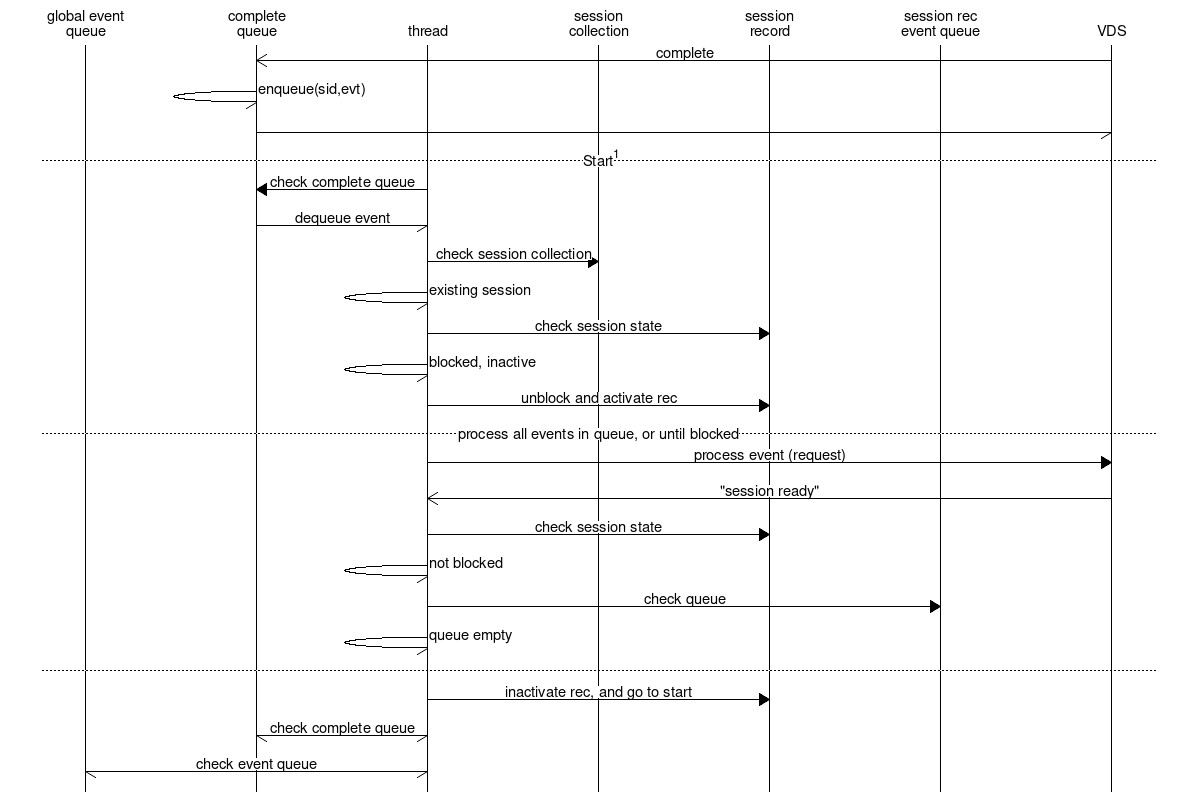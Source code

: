 #
# Else if the global_event_queue not empty, pop from queue
#        If the event belongs to a non-existing session
#                Create session and activate (atomically) to take ownership of session
#                Process this event and any other events that enque in the sid_evt_q.
#                        When no more events, or if an event blocks: inactivate; go back to start        
#                
#        Else If the event belongs to BUSY session
#                enqueue event in the session's; go back to start
#
#        Else if it belongs to an inactive session
#                Activate and process this event and any other events enqueued in the per-session sid_evt_q.
#
#                       When no more events, or if an event blocks: inactivate; go back to start
#
#
# Else go back to Start.


msc {
    hscale=2;

    e [label="global event\nqueue"],
    c [label="complete\nqueue"],
    th [label="thread"],
    sc [label="session\ncollection"],
    sr [label="session\nrecord"],
    se [label="session rec\nevent queue"],
    v [label="VDS"];

    v =>> c [label="complete"];
    c -> c [label="enqueue(sid,evt)"];
    c -> v ;
    --- [label="Start", ID="1"];
    th => c [label="check complete queue"];
    c -> th [label="dequeue event"];
    th => sc [label="check session collection"];
    th -> th [label="existing session"];
    th => sr [label="check session state"];
    th -> th [label="blocked, inactive"];
    th => sr [label="unblock and activate rec"];
    --- [label="process all events in queue, or until blocked"];
    th => v [label="process event (request)"];
    v =>> th [label="\"session ready\""];
    th => sr [label="check session state"];
    th -> th [label="not blocked"];
    th => se [label="check queue"];
    th -> th [label="queue empty"];
    ---;
    th => sr [label="inactivate rec, and go to start"];
    c <-> th [label="check complete queue"];
    e <-> th [label="check event queue"];
}
